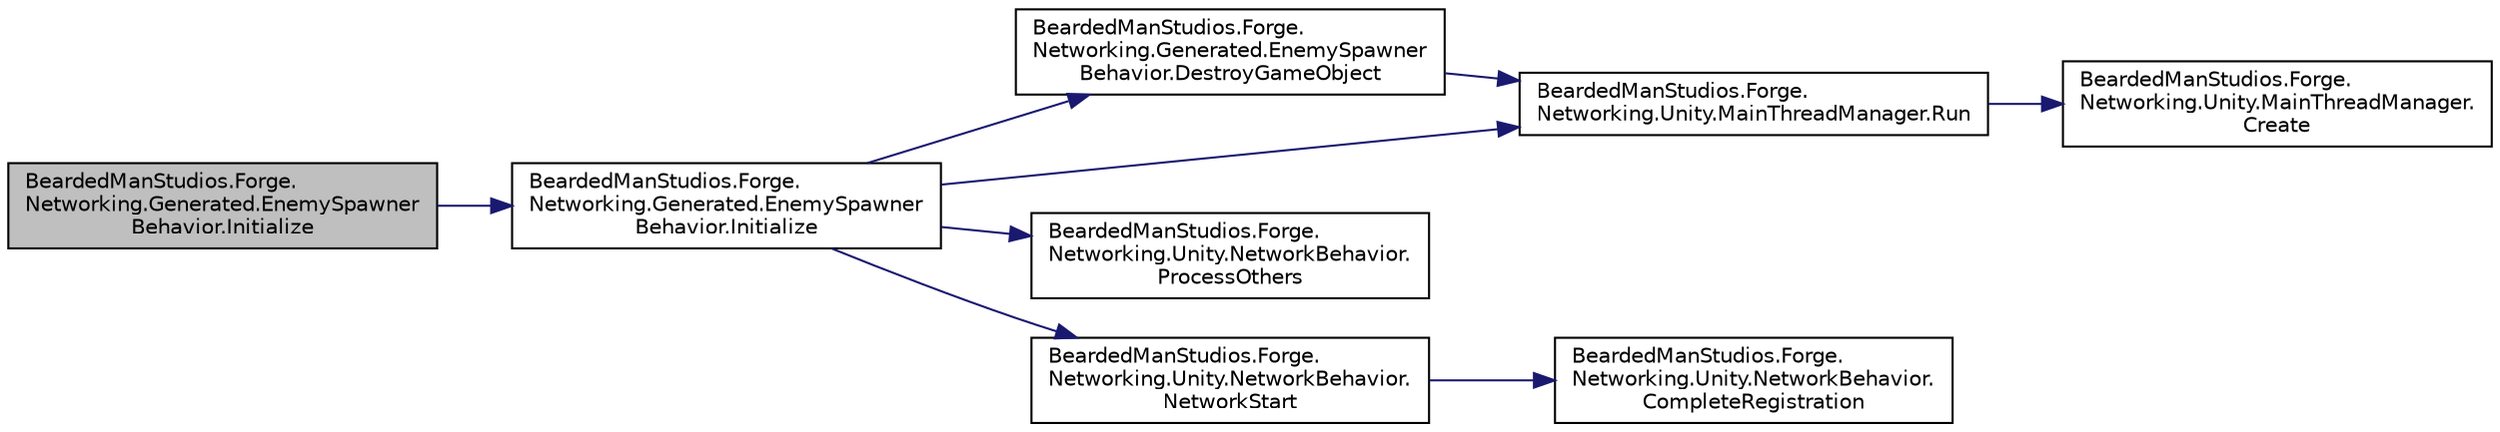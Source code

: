 digraph "BeardedManStudios.Forge.Networking.Generated.EnemySpawnerBehavior.Initialize"
{
 // LATEX_PDF_SIZE
  edge [fontname="Helvetica",fontsize="10",labelfontname="Helvetica",labelfontsize="10"];
  node [fontname="Helvetica",fontsize="10",shape=record];
  rankdir="LR";
  Node12 [label="BeardedManStudios.Forge.\lNetworking.Generated.EnemySpawner\lBehavior.Initialize",height=0.2,width=0.4,color="black", fillcolor="grey75", style="filled", fontcolor="black",tooltip=" "];
  Node12 -> Node13 [color="midnightblue",fontsize="10",style="solid",fontname="Helvetica"];
  Node13 [label="BeardedManStudios.Forge.\lNetworking.Generated.EnemySpawner\lBehavior.Initialize",height=0.2,width=0.4,color="black", fillcolor="white", style="filled",URL="$class_bearded_man_studios_1_1_forge_1_1_networking_1_1_generated_1_1_enemy_spawner_behavior.html#aed221fb5efd3c96bfed0facebd896d09",tooltip=" "];
  Node13 -> Node14 [color="midnightblue",fontsize="10",style="solid",fontname="Helvetica"];
  Node14 [label="BeardedManStudios.Forge.\lNetworking.Generated.EnemySpawner\lBehavior.DestroyGameObject",height=0.2,width=0.4,color="black", fillcolor="white", style="filled",URL="$class_bearded_man_studios_1_1_forge_1_1_networking_1_1_generated_1_1_enemy_spawner_behavior.html#a210ee7a5f20770042be73fd848756ed5",tooltip=" "];
  Node14 -> Node15 [color="midnightblue",fontsize="10",style="solid",fontname="Helvetica"];
  Node15 [label="BeardedManStudios.Forge.\lNetworking.Unity.MainThreadManager.Run",height=0.2,width=0.4,color="black", fillcolor="white", style="filled",URL="$class_bearded_man_studios_1_1_forge_1_1_networking_1_1_unity_1_1_main_thread_manager.html#a7af2419cbe4e68c03830072a2fb535b8",tooltip="Add a function to the list of functions to call on the main thread via the Update function"];
  Node15 -> Node16 [color="midnightblue",fontsize="10",style="solid",fontname="Helvetica"];
  Node16 [label="BeardedManStudios.Forge.\lNetworking.Unity.MainThreadManager.\lCreate",height=0.2,width=0.4,color="black", fillcolor="white", style="filled",URL="$class_bearded_man_studios_1_1_forge_1_1_networking_1_1_unity_1_1_main_thread_manager.html#a1c20676eb649b3ce5d53a15f1d57c7e4",tooltip="This will create a main thread manager if one is not already created"];
  Node13 -> Node17 [color="midnightblue",fontsize="10",style="solid",fontname="Helvetica"];
  Node17 [label="BeardedManStudios.Forge.\lNetworking.Unity.NetworkBehavior.\lProcessOthers",height=0.2,width=0.4,color="black", fillcolor="white", style="filled",URL="$class_bearded_man_studios_1_1_forge_1_1_networking_1_1_unity_1_1_network_behavior.html#a2ceaaf2ded90d5a010ee347c860d0b1f",tooltip=" "];
  Node13 -> Node15 [color="midnightblue",fontsize="10",style="solid",fontname="Helvetica"];
  Node13 -> Node18 [color="midnightblue",fontsize="10",style="solid",fontname="Helvetica"];
  Node18 [label="BeardedManStudios.Forge.\lNetworking.Unity.NetworkBehavior.\lNetworkStart",height=0.2,width=0.4,color="black", fillcolor="white", style="filled",URL="$class_bearded_man_studios_1_1_forge_1_1_networking_1_1_unity_1_1_network_behavior.html#a1882dec445bea7dd37bb67f5d004e757",tooltip=" "];
  Node18 -> Node19 [color="midnightblue",fontsize="10",style="solid",fontname="Helvetica"];
  Node19 [label="BeardedManStudios.Forge.\lNetworking.Unity.NetworkBehavior.\lCompleteRegistration",height=0.2,width=0.4,color="black", fillcolor="white", style="filled",URL="$class_bearded_man_studios_1_1_forge_1_1_networking_1_1_unity_1_1_network_behavior.html#a7f643955f4a6071446390d3678385eec",tooltip=" "];
}
